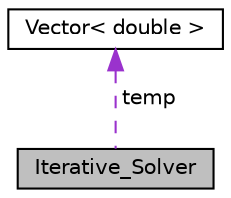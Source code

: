 digraph "Iterative_Solver"
{
  edge [fontname="Helvetica",fontsize="10",labelfontname="Helvetica",labelfontsize="10"];
  node [fontname="Helvetica",fontsize="10",shape=record];
  Node1 [label="Iterative_Solver",height=0.2,width=0.4,color="black", fillcolor="grey75", style="filled", fontcolor="black"];
  Node2 -> Node1 [dir="back",color="darkorchid3",fontsize="10",style="dashed",label=" temp" ];
  Node2 [label="Vector\< double \>",height=0.2,width=0.4,color="black", fillcolor="white", style="filled",URL="$class_vector.html"];
}
